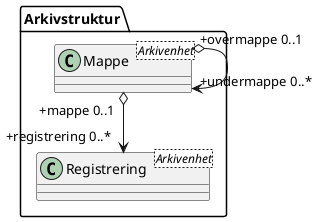 @startuml
skinparam classAttributeIconSize 0
'FIXME dropped caption "class Fig03_Assosiasjon"
class Arkivstruktur.Mappe <Arkivenhet>
class Arkivstruktur.Registrering <Arkivenhet>
Arkivstruktur.Mappe "+overmappe 0..1" o--> "+undermappe 0..*" Arkivstruktur.Mappe
Arkivstruktur.Mappe "+mappe 0..1" o--> "+registrering 0..*" Arkivstruktur.Registrering
@enduml
